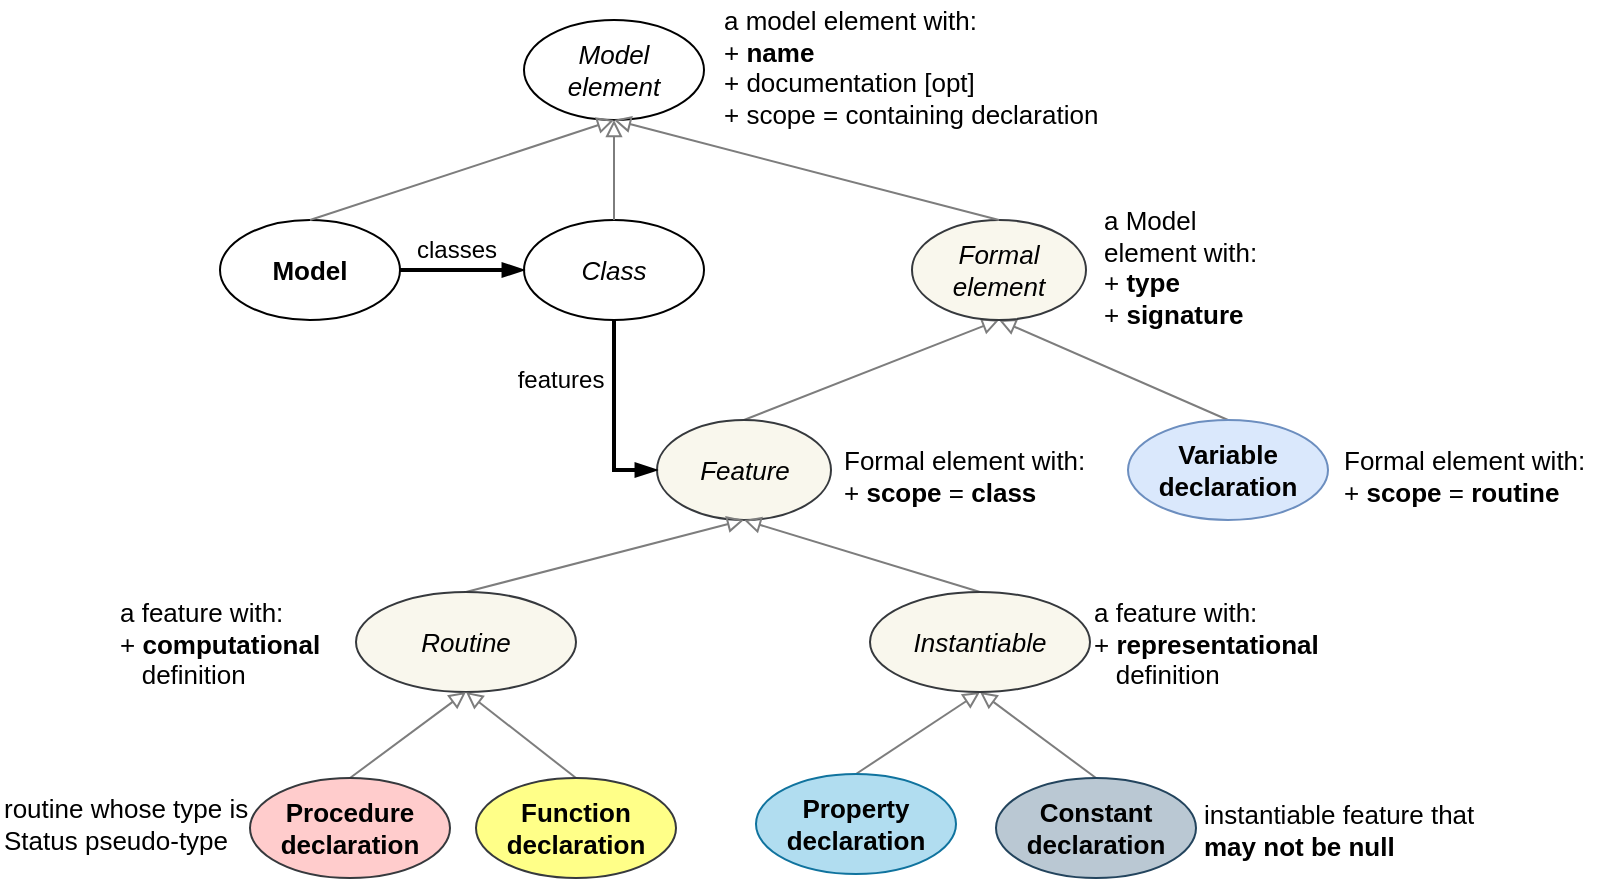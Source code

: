 <mxfile version="12.6.5" type="device"><diagram id="Qtg69UMhf-Y0uAFYTH2I" name="Page-1"><mxGraphModel dx="1366" dy="816" grid="1" gridSize="10" guides="1" tooltips="1" connect="1" arrows="1" fold="1" page="1" pageScale="1" pageWidth="1169" pageHeight="827" math="0" shadow="0"><root><mxCell id="0"/><mxCell id="1" parent="0"/><mxCell id="MT9GruViGRTj5nm7pMT4-1" value="Model &lt;br&gt;element" style="ellipse;whiteSpace=wrap;html=1;fontSize=13;fontStyle=2;" parent="1" vertex="1"><mxGeometry x="332" y="60" width="90" height="50" as="geometry"/></mxCell><mxCell id="MT9GruViGRTj5nm7pMT4-19" style="edgeStyle=none;rounded=0;orthogonalLoop=1;jettySize=auto;html=1;exitX=0.5;exitY=0;exitDx=0;exitDy=0;entryX=0.5;entryY=1;entryDx=0;entryDy=0;fontSize=13;strokeColor=#7D7D7D;endArrow=block;endFill=0;" parent="1" source="MT9GruViGRTj5nm7pMT4-2" target="asrZ8XaaIiRtmAsNvkef-1" edge="1"><mxGeometry relative="1" as="geometry"/></mxCell><mxCell id="MT9GruViGRTj5nm7pMT4-2" value="Feature" style="ellipse;whiteSpace=wrap;html=1;fontSize=13;fontStyle=2;fillColor=#f9f7ed;strokeColor=#36393d;" parent="1" vertex="1"><mxGeometry x="398.5" y="260" width="87" height="50" as="geometry"/></mxCell><mxCell id="MT9GruViGRTj5nm7pMT4-3" value="a model element with:&lt;br&gt;+ &lt;b&gt;name&lt;/b&gt;&lt;br&gt;+ documentation [opt]&lt;br&gt;+ scope = containing declaration" style="text;html=1;resizable=0;points=[];autosize=1;align=left;verticalAlign=top;spacingTop=-4;fontSize=13;" parent="1" vertex="1"><mxGeometry x="430" y="50" width="210" height="70" as="geometry"/></mxCell><mxCell id="MT9GruViGRTj5nm7pMT4-14" style="edgeStyle=none;rounded=0;orthogonalLoop=1;jettySize=auto;html=1;exitX=0.5;exitY=0;exitDx=0;exitDy=0;entryX=0.5;entryY=1;entryDx=0;entryDy=0;fontSize=13;strokeColor=#7D7D7D;endArrow=block;endFill=0;" parent="1" source="MT9GruViGRTj5nm7pMT4-4" target="5ogbdzh8FLo0PO7YSXea-1" edge="1"><mxGeometry relative="1" as="geometry"/></mxCell><mxCell id="MT9GruViGRTj5nm7pMT4-4" value="Constant declaration" style="ellipse;whiteSpace=wrap;html=1;fontSize=13;fontStyle=1;fillColor=#bac8d3;strokeColor=#23445d;" parent="1" vertex="1"><mxGeometry x="568" y="439" width="100" height="50" as="geometry"/></mxCell><mxCell id="MT9GruViGRTj5nm7pMT4-16" style="edgeStyle=none;rounded=0;orthogonalLoop=1;jettySize=auto;html=1;exitX=0.5;exitY=0;exitDx=0;exitDy=0;entryX=0.5;entryY=1;entryDx=0;entryDy=0;fontSize=13;strokeColor=#7D7D7D;endArrow=block;endFill=0;" parent="1" source="MT9GruViGRTj5nm7pMT4-5" target="5ogbdzh8FLo0PO7YSXea-1" edge="1"><mxGeometry relative="1" as="geometry"/></mxCell><mxCell id="MT9GruViGRTj5nm7pMT4-5" value="Property declaration" style="ellipse;whiteSpace=wrap;html=1;fontSize=13;fontStyle=1;fillColor=#b1ddf0;strokeColor=#10739e;" parent="1" vertex="1"><mxGeometry x="448" y="437" width="100" height="50" as="geometry"/></mxCell><mxCell id="MT9GruViGRTj5nm7pMT4-6" value="a Model&lt;br&gt;element with:&lt;br&gt;+ &lt;b&gt;type&lt;/b&gt;&lt;br&gt;+ &lt;b&gt;signature&lt;/b&gt;" style="text;html=1;resizable=0;points=[];autosize=1;align=left;verticalAlign=top;spacingTop=-4;fontSize=13;" parent="1" vertex="1"><mxGeometry x="620" y="150" width="90" height="70" as="geometry"/></mxCell><mxCell id="MT9GruViGRTj5nm7pMT4-15" style="edgeStyle=none;rounded=0;orthogonalLoop=1;jettySize=auto;html=1;exitX=0.5;exitY=0;exitDx=0;exitDy=0;entryX=0.5;entryY=1;entryDx=0;entryDy=0;fontSize=13;strokeColor=#7D7D7D;endArrow=block;endFill=0;" parent="1" source="MT9GruViGRTj5nm7pMT4-7" target="MT9GruViGRTj5nm7pMT4-2" edge="1"><mxGeometry relative="1" as="geometry"/></mxCell><mxCell id="MT9GruViGRTj5nm7pMT4-7" value="Routine" style="ellipse;whiteSpace=wrap;html=1;fontSize=13;fontStyle=2;fillColor=#f9f7ed;strokeColor=#36393d;" parent="1" vertex="1"><mxGeometry x="248" y="346" width="110" height="50" as="geometry"/></mxCell><mxCell id="MT9GruViGRTj5nm7pMT4-12" style="rounded=0;orthogonalLoop=1;jettySize=auto;html=1;fontSize=13;entryX=0.5;entryY=1;entryDx=0;entryDy=0;exitX=0.5;exitY=0;exitDx=0;exitDy=0;strokeColor=#7D7D7D;endArrow=block;endFill=0;" parent="1" source="MT9GruViGRTj5nm7pMT4-8" target="MT9GruViGRTj5nm7pMT4-7" edge="1"><mxGeometry relative="1" as="geometry"/></mxCell><mxCell id="MT9GruViGRTj5nm7pMT4-8" value="Procedure declaration" style="ellipse;whiteSpace=wrap;html=1;fontSize=13;fontStyle=1;fillColor=#ffcccc;strokeColor=#36393d;" parent="1" vertex="1"><mxGeometry x="195" y="439" width="100" height="50" as="geometry"/></mxCell><mxCell id="MT9GruViGRTj5nm7pMT4-13" style="edgeStyle=none;rounded=0;orthogonalLoop=1;jettySize=auto;html=1;entryX=0.5;entryY=1;entryDx=0;entryDy=0;fontSize=13;exitX=0.5;exitY=0;exitDx=0;exitDy=0;strokeColor=#7D7D7D;endArrow=block;endFill=0;" parent="1" source="MT9GruViGRTj5nm7pMT4-9" target="MT9GruViGRTj5nm7pMT4-7" edge="1"><mxGeometry relative="1" as="geometry"/></mxCell><mxCell id="MT9GruViGRTj5nm7pMT4-9" value="Function declaration" style="ellipse;whiteSpace=wrap;html=1;fontSize=13;fontStyle=1;fillColor=#ffff88;strokeColor=#36393d;" parent="1" vertex="1"><mxGeometry x="308" y="439" width="100" height="50" as="geometry"/></mxCell><mxCell id="MT9GruViGRTj5nm7pMT4-18" style="edgeStyle=none;rounded=0;orthogonalLoop=1;jettySize=auto;html=1;entryX=0.5;entryY=1;entryDx=0;entryDy=0;fontSize=13;exitX=0.5;exitY=0;exitDx=0;exitDy=0;strokeColor=#7D7D7D;endArrow=block;endFill=0;" parent="1" source="MT9GruViGRTj5nm7pMT4-17" target="asrZ8XaaIiRtmAsNvkef-1" edge="1"><mxGeometry relative="1" as="geometry"/></mxCell><mxCell id="MT9GruViGRTj5nm7pMT4-17" value="Variable declaration" style="ellipse;whiteSpace=wrap;html=1;fontSize=13;fontStyle=1;fillColor=#dae8fc;strokeColor=#6c8ebf;" parent="1" vertex="1"><mxGeometry x="634" y="260" width="100" height="50" as="geometry"/></mxCell><mxCell id="MT9GruViGRTj5nm7pMT4-20" value="Formal element with:&lt;br&gt;+ &lt;b&gt;scope&lt;/b&gt; =&amp;nbsp;&lt;b&gt;routine&lt;/b&gt;" style="text;html=1;resizable=0;points=[];autosize=1;align=left;verticalAlign=top;spacingTop=-4;fontSize=13;" parent="1" vertex="1"><mxGeometry x="740" y="270" width="140" height="30" as="geometry"/></mxCell><mxCell id="MT9GruViGRTj5nm7pMT4-22" value="a feature&amp;nbsp;with:&lt;br&gt;+ &lt;b&gt;computational&lt;/b&gt;&lt;br&gt;&amp;nbsp; &amp;nbsp;definition" style="text;html=1;resizable=0;points=[];autosize=1;align=left;verticalAlign=top;spacingTop=-4;fontSize=13;" parent="1" vertex="1"><mxGeometry x="128" y="346" width="120" height="50" as="geometry"/></mxCell><mxCell id="AeaFC0hbhkYIlF9B0Ryr-3" style="edgeStyle=orthogonalEdgeStyle;rounded=0;orthogonalLoop=1;jettySize=auto;html=1;strokeWidth=2;endArrow=blockThin;endFill=1;entryX=0;entryY=0.5;entryDx=0;entryDy=0;exitX=0.5;exitY=1;exitDx=0;exitDy=0;" parent="1" source="UExuePv6kswau2tqaiFL-1" target="MT9GruViGRTj5nm7pMT4-2" edge="1"><mxGeometry relative="1" as="geometry"/></mxCell><mxCell id="UExuePv6kswau2tqaiFL-1" value="Class" style="ellipse;whiteSpace=wrap;html=1;fontSize=13;fontStyle=2;" parent="1" vertex="1"><mxGeometry x="332" y="160" width="90" height="50" as="geometry"/></mxCell><mxCell id="UExuePv6kswau2tqaiFL-2" style="edgeStyle=none;rounded=0;orthogonalLoop=1;jettySize=auto;html=1;exitX=0.5;exitY=0;exitDx=0;exitDy=0;entryX=0.5;entryY=1;entryDx=0;entryDy=0;fontSize=13;strokeColor=#7D7D7D;endArrow=block;endFill=0;" parent="1" source="UExuePv6kswau2tqaiFL-1" target="MT9GruViGRTj5nm7pMT4-1" edge="1"><mxGeometry relative="1" as="geometry"><mxPoint x="443" y="170" as="sourcePoint"/><mxPoint x="368" y="120" as="targetPoint"/></mxGeometry></mxCell><mxCell id="AeaFC0hbhkYIlF9B0Ryr-5" style="edgeStyle=orthogonalEdgeStyle;rounded=0;orthogonalLoop=1;jettySize=auto;html=1;endArrow=blockThin;endFill=1;strokeColor=#000000;strokeWidth=2;entryX=0;entryY=0.5;entryDx=0;entryDy=0;" parent="1" source="UExuePv6kswau2tqaiFL-3" target="UExuePv6kswau2tqaiFL-1" edge="1"><mxGeometry relative="1" as="geometry"><mxPoint x="460" y="185" as="targetPoint"/></mxGeometry></mxCell><mxCell id="UExuePv6kswau2tqaiFL-3" value="Model" style="ellipse;whiteSpace=wrap;html=1;fontSize=13;fontStyle=1;" parent="1" vertex="1"><mxGeometry x="180" y="160" width="90" height="50" as="geometry"/></mxCell><mxCell id="UExuePv6kswau2tqaiFL-4" style="edgeStyle=none;rounded=0;orthogonalLoop=1;jettySize=auto;html=1;exitX=0.5;exitY=0;exitDx=0;exitDy=0;entryX=0.5;entryY=1;entryDx=0;entryDy=0;fontSize=13;strokeColor=#7D7D7D;endArrow=block;endFill=0;" parent="1" source="UExuePv6kswau2tqaiFL-3" target="MT9GruViGRTj5nm7pMT4-1" edge="1"><mxGeometry relative="1" as="geometry"><mxPoint x="570" y="170" as="sourcePoint"/><mxPoint x="368" y="120" as="targetPoint"/></mxGeometry></mxCell><mxCell id="5ogbdzh8FLo0PO7YSXea-2" style="rounded=0;orthogonalLoop=1;jettySize=auto;html=1;exitX=0.5;exitY=0;exitDx=0;exitDy=0;entryX=0.5;entryY=1;entryDx=0;entryDy=0;strokeColor=#7D7D7D;endArrow=block;endFill=0;" parent="1" source="5ogbdzh8FLo0PO7YSXea-1" target="MT9GruViGRTj5nm7pMT4-2" edge="1"><mxGeometry relative="1" as="geometry"><mxPoint x="460" y="210" as="targetPoint"/></mxGeometry></mxCell><mxCell id="5ogbdzh8FLo0PO7YSXea-1" value="Instantiable" style="ellipse;whiteSpace=wrap;html=1;fontSize=13;fontStyle=2;fillColor=#f9f7ed;strokeColor=#36393d;" parent="1" vertex="1"><mxGeometry x="505" y="346" width="110" height="50" as="geometry"/></mxCell><mxCell id="5ogbdzh8FLo0PO7YSXea-3" value="a feature&amp;nbsp;with:&lt;br&gt;+ &lt;b&gt;representational&lt;/b&gt;&lt;br&gt;&amp;nbsp; &amp;nbsp;definition" style="text;html=1;resizable=0;points=[];autosize=1;align=left;verticalAlign=top;spacingTop=-4;fontSize=13;" parent="1" vertex="1"><mxGeometry x="615" y="346" width="140" height="50" as="geometry"/></mxCell><mxCell id="5ogbdzh8FLo0PO7YSXea-4" value="instantiable feature that&lt;br&gt;&lt;b&gt;may not be null&lt;/b&gt;" style="text;html=1;resizable=0;points=[];autosize=1;align=left;verticalAlign=top;spacingTop=-4;fontSize=13;" parent="1" vertex="1"><mxGeometry x="670" y="447" width="150" height="30" as="geometry"/></mxCell><mxCell id="5ogbdzh8FLo0PO7YSXea-5" value="routine whose type is&lt;br&gt;Status pseudo-type" style="text;html=1;resizable=0;points=[];autosize=1;align=left;verticalAlign=top;spacingTop=-4;fontSize=13;" parent="1" vertex="1"><mxGeometry x="70" y="444" width="140" height="30" as="geometry"/></mxCell><mxCell id="AeaFC0hbhkYIlF9B0Ryr-4" value="features" style="text;html=1;align=center;verticalAlign=middle;resizable=0;points=[];autosize=1;" parent="1" vertex="1"><mxGeometry x="320" y="230" width="60" height="20" as="geometry"/></mxCell><mxCell id="AeaFC0hbhkYIlF9B0Ryr-6" value="classes" style="text;html=1;align=center;verticalAlign=middle;resizable=0;points=[];autosize=1;" parent="1" vertex="1"><mxGeometry x="273" y="165" width="50" height="20" as="geometry"/></mxCell><mxCell id="asrZ8XaaIiRtmAsNvkef-1" value="Formal element" style="ellipse;whiteSpace=wrap;html=1;fontSize=13;fontStyle=2;fillColor=#f9f7ed;strokeColor=#36393d;" parent="1" vertex="1"><mxGeometry x="526" y="160" width="87" height="50" as="geometry"/></mxCell><mxCell id="asrZ8XaaIiRtmAsNvkef-2" style="edgeStyle=none;rounded=0;orthogonalLoop=1;jettySize=auto;html=1;exitX=0.5;exitY=0;exitDx=0;exitDy=0;entryX=0.5;entryY=1;entryDx=0;entryDy=0;fontSize=13;strokeColor=#7D7D7D;endArrow=block;endFill=0;" parent="1" source="asrZ8XaaIiRtmAsNvkef-1" target="MT9GruViGRTj5nm7pMT4-1" edge="1"><mxGeometry relative="1" as="geometry"><mxPoint x="452" y="270" as="sourcePoint"/><mxPoint x="348.5" y="229" as="targetPoint"/></mxGeometry></mxCell><mxCell id="asrZ8XaaIiRtmAsNvkef-5" value="Formal element with:&lt;br&gt;+ &lt;b&gt;scope&lt;/b&gt; =&amp;nbsp;&lt;b&gt;class&lt;/b&gt;" style="text;html=1;resizable=0;points=[];autosize=1;align=left;verticalAlign=top;spacingTop=-4;fontSize=13;" parent="1" vertex="1"><mxGeometry x="490" y="270" width="140" height="30" as="geometry"/></mxCell></root></mxGraphModel></diagram></mxfile>
